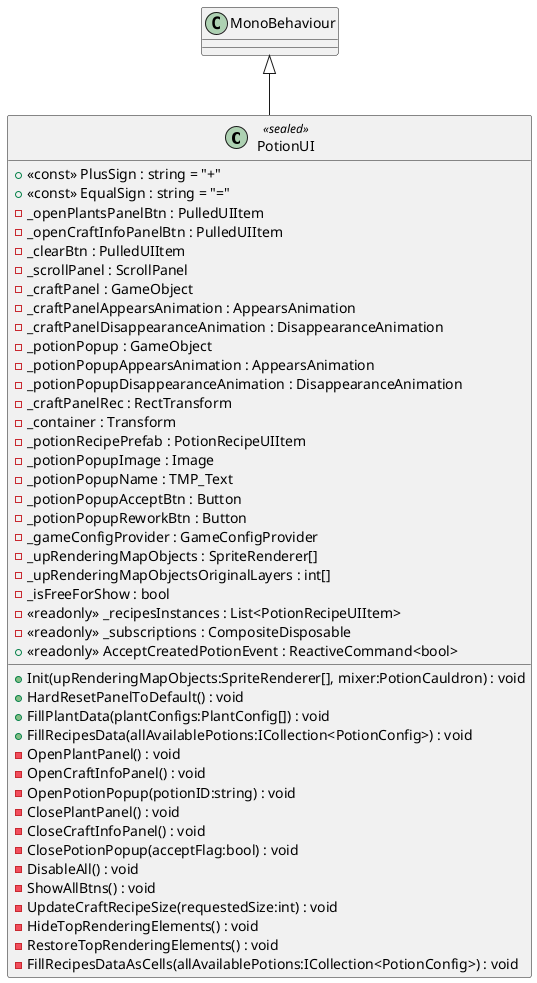 @startuml
class PotionUI <<sealed>> {
    + <<const>> PlusSign : string = "+"
    + <<const>> EqualSign : string = "="
    - _openPlantsPanelBtn : PulledUIItem
    - _openCraftInfoPanelBtn : PulledUIItem
    - _clearBtn : PulledUIItem
    - _scrollPanel : ScrollPanel
    - _craftPanel : GameObject
    - _craftPanelAppearsAnimation : AppearsAnimation
    - _craftPanelDisappearanceAnimation : DisappearanceAnimation
    - _potionPopup : GameObject
    - _potionPopupAppearsAnimation : AppearsAnimation
    - _potionPopupDisappearanceAnimation : DisappearanceAnimation
    - _craftPanelRec : RectTransform
    - _container : Transform
    - _potionRecipePrefab : PotionRecipeUIItem
    - _potionPopupImage : Image
    - _potionPopupName : TMP_Text
    - _potionPopupAcceptBtn : Button
    - _potionPopupReworkBtn : Button
    - _gameConfigProvider : GameConfigProvider
    - _upRenderingMapObjects : SpriteRenderer[]
    - _upRenderingMapObjectsOriginalLayers : int[]
    - _isFreeForShow : bool
    - <<readonly>> _recipesInstances : List<PotionRecipeUIItem>
    - <<readonly>> _subscriptions : CompositeDisposable
    + <<readonly>> AcceptCreatedPotionEvent : ReactiveCommand<bool>
    + Init(upRenderingMapObjects:SpriteRenderer[], mixer:PotionCauldron) : void
    + HardResetPanelToDefault() : void
    + FillPlantData(plantConfigs:PlantConfig[]) : void
    + FillRecipesData(allAvailablePotions:ICollection<PotionConfig>) : void
    - OpenPlantPanel() : void
    - OpenCraftInfoPanel() : void
    - OpenPotionPopup(potionID:string) : void
    - ClosePlantPanel() : void
    - CloseCraftInfoPanel() : void
    - ClosePotionPopup(acceptFlag:bool) : void
    - DisableAll() : void
    - ShowAllBtns() : void
    - UpdateCraftRecipeSize(requestedSize:int) : void
    - HideTopRenderingElements() : void
    - RestoreTopRenderingElements() : void
    - FillRecipesDataAsCells(allAvailablePotions:ICollection<PotionConfig>) : void
}
MonoBehaviour <|-- PotionUI
@enduml
